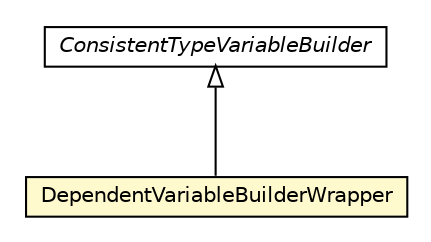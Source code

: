 #!/usr/local/bin/dot
#
# Class diagram 
# Generated by UMLGraph version 5.1 (http://www.umlgraph.org/)
#

digraph G {
	edge [fontname="Helvetica",fontsize=10,labelfontname="Helvetica",labelfontsize=10];
	node [fontname="Helvetica",fontsize=10,shape=plaintext];
	nodesep=0.25;
	ranksep=0.5;
	// org.androidtransfuse.gen.variableBuilder.ConsistentTypeVariableBuilder
	c73523 [label=<<table title="org.androidtransfuse.gen.variableBuilder.ConsistentTypeVariableBuilder" border="0" cellborder="1" cellspacing="0" cellpadding="2" port="p" href="./ConsistentTypeVariableBuilder.html">
		<tr><td><table border="0" cellspacing="0" cellpadding="1">
<tr><td align="center" balign="center"><font face="Helvetica-Oblique"> ConsistentTypeVariableBuilder </font></td></tr>
		</table></td></tr>
		</table>>, fontname="Helvetica", fontcolor="black", fontsize=10.0];
	// org.androidtransfuse.gen.variableBuilder.DependentVariableBuilderWrapper
	c73532 [label=<<table title="org.androidtransfuse.gen.variableBuilder.DependentVariableBuilderWrapper" border="0" cellborder="1" cellspacing="0" cellpadding="2" port="p" bgcolor="lemonChiffon" href="./DependentVariableBuilderWrapper.html">
		<tr><td><table border="0" cellspacing="0" cellpadding="1">
<tr><td align="center" balign="center"> DependentVariableBuilderWrapper </td></tr>
		</table></td></tr>
		</table>>, fontname="Helvetica", fontcolor="black", fontsize=10.0];
	//org.androidtransfuse.gen.variableBuilder.DependentVariableBuilderWrapper extends org.androidtransfuse.gen.variableBuilder.ConsistentTypeVariableBuilder
	c73523:p -> c73532:p [dir=back,arrowtail=empty];
}

